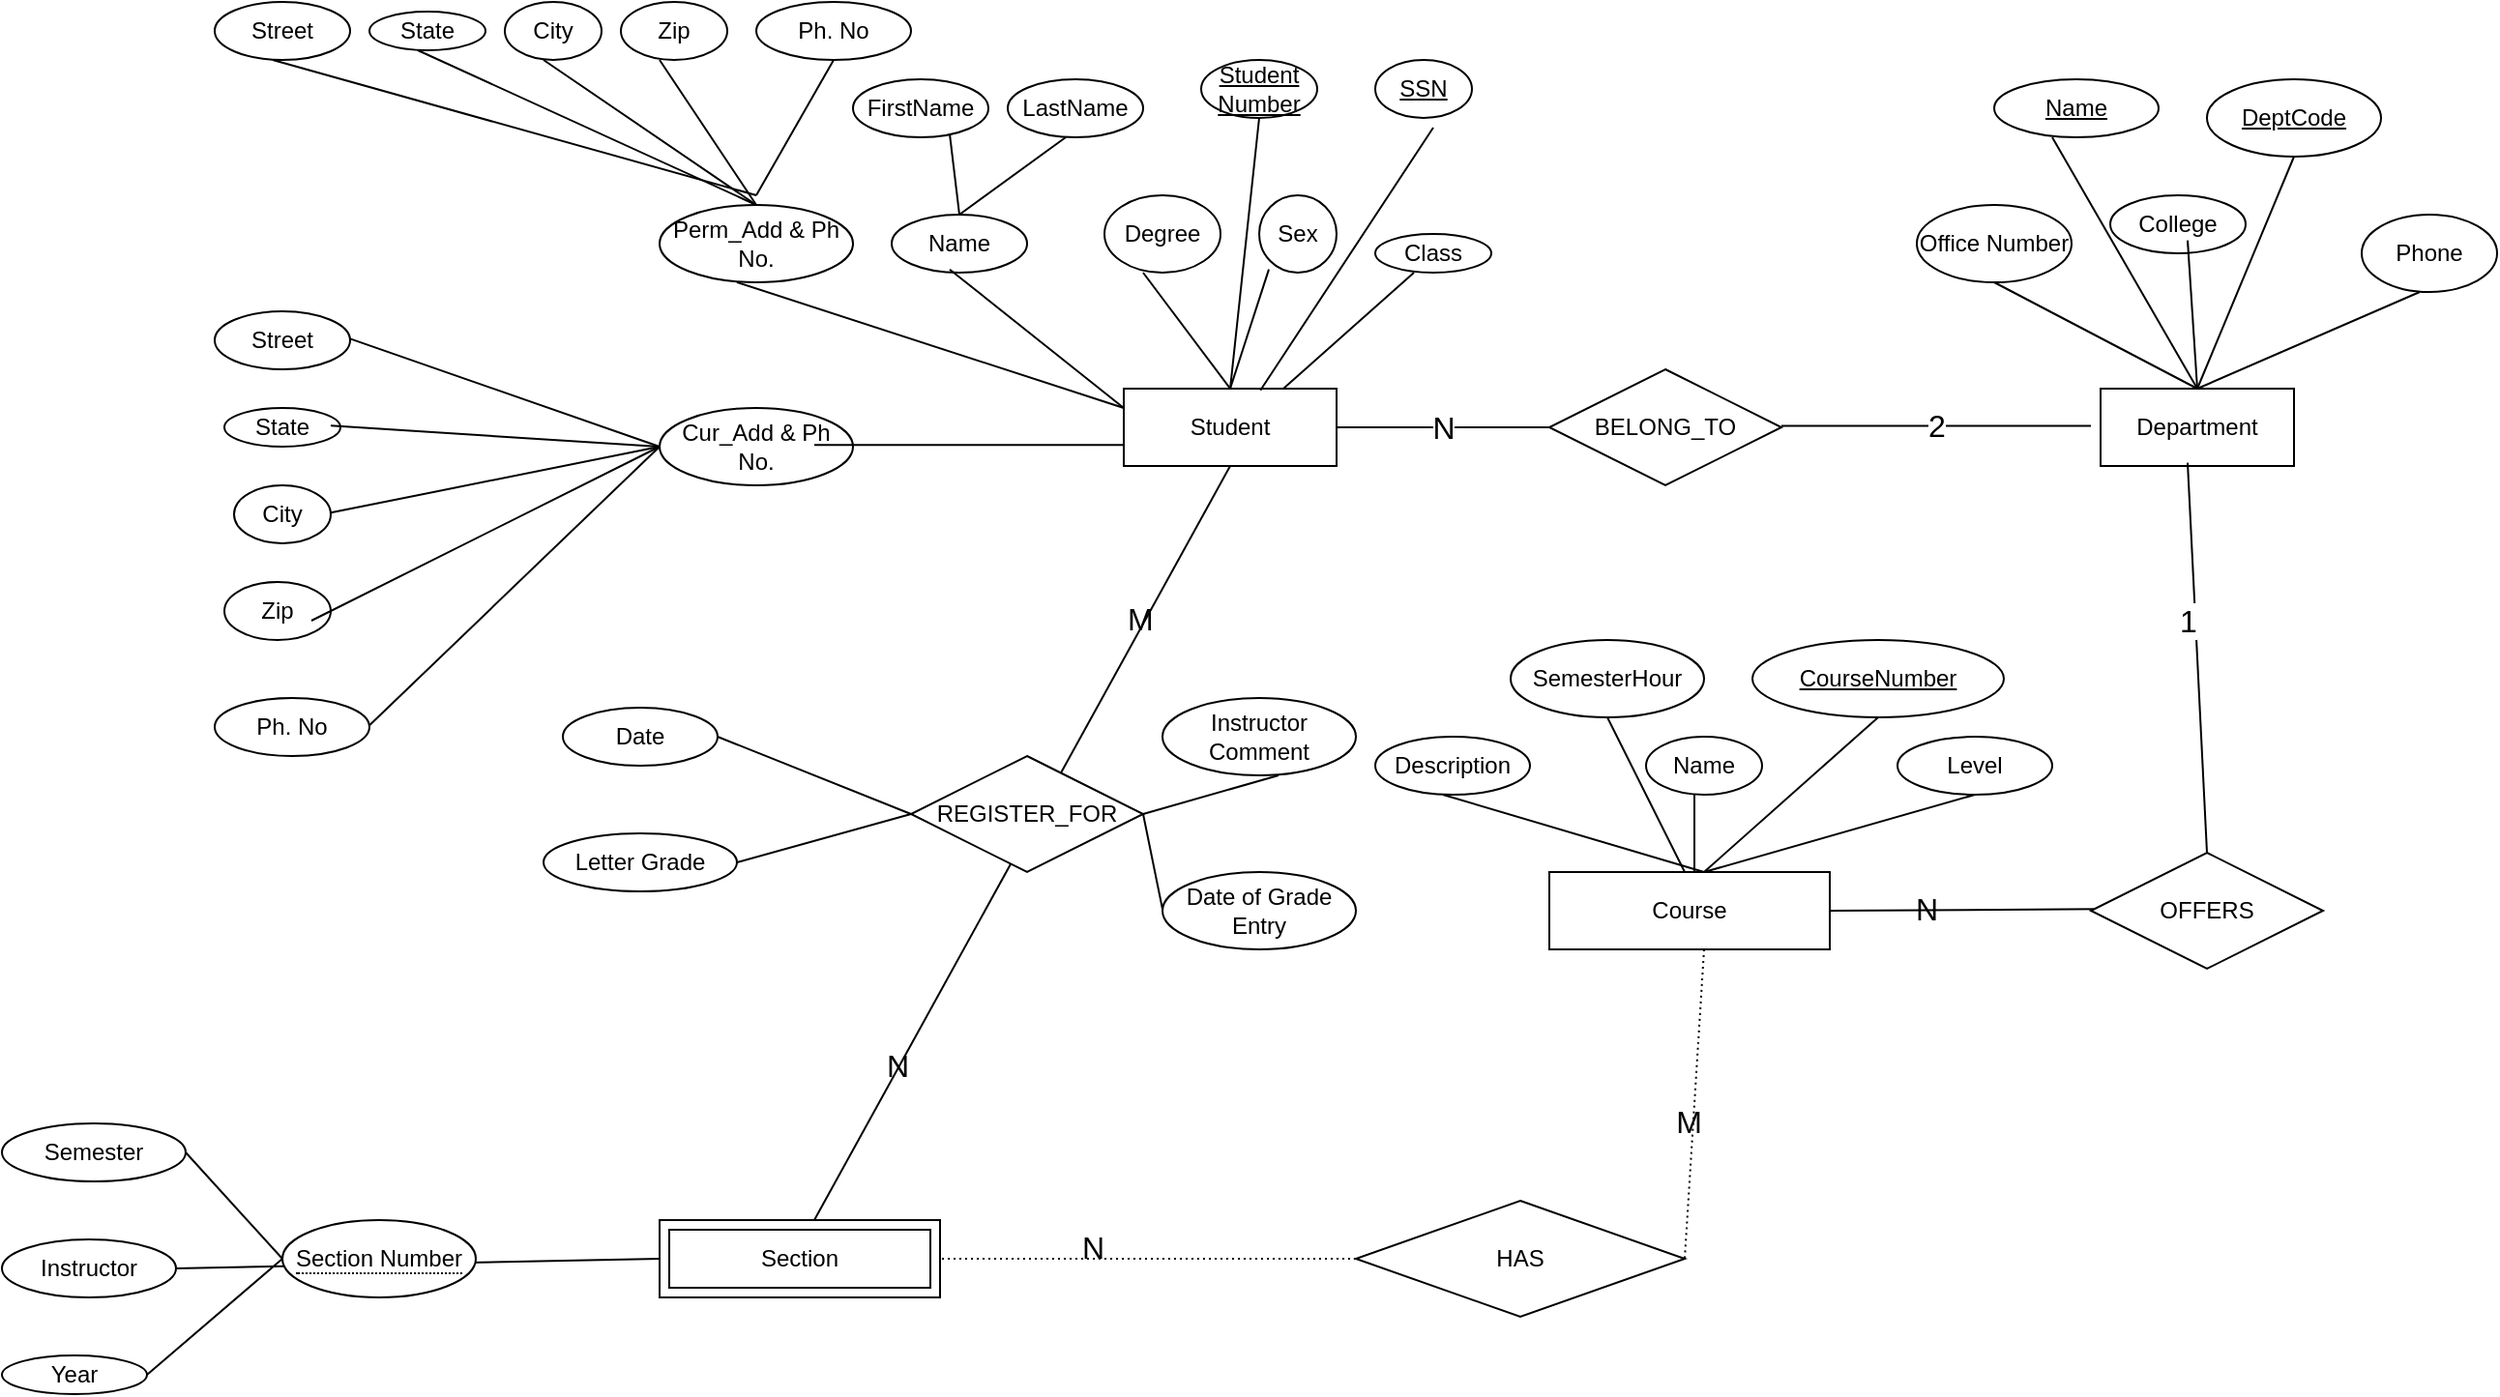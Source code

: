 <mxfile version="20.8.5" type="github">
  <diagram id="R2lEEEUBdFMjLlhIrx00" name="Page-1">
    <mxGraphModel dx="2287" dy="791" grid="1" gridSize="10" guides="1" tooltips="1" connect="1" arrows="1" fold="1" page="1" pageScale="1" pageWidth="850" pageHeight="1100" math="0" shadow="0" extFonts="Permanent Marker^https://fonts.googleapis.com/css?family=Permanent+Marker">
      <root>
        <mxCell id="0" />
        <mxCell id="1" parent="0" />
        <mxCell id="n0H7bbWaxVHC4oSOojkI-2" value="Department" style="whiteSpace=wrap;html=1;align=center;" vertex="1" parent="1">
          <mxGeometry x="605" y="250" width="100" height="40" as="geometry" />
        </mxCell>
        <mxCell id="n0H7bbWaxVHC4oSOojkI-3" value="Student" style="whiteSpace=wrap;html=1;align=center;" vertex="1" parent="1">
          <mxGeometry x="100" y="250" width="110" height="40" as="geometry" />
        </mxCell>
        <mxCell id="n0H7bbWaxVHC4oSOojkI-6" value="Section" style="shape=ext;margin=3;double=1;whiteSpace=wrap;html=1;align=center;" vertex="1" parent="1">
          <mxGeometry x="-140" y="680" width="145" height="40" as="geometry" />
        </mxCell>
        <mxCell id="n0H7bbWaxVHC4oSOojkI-9" value="SSN" style="ellipse;whiteSpace=wrap;html=1;align=center;fontStyle=4;" vertex="1" parent="1">
          <mxGeometry x="230" y="80" width="50" height="30" as="geometry" />
        </mxCell>
        <mxCell id="n0H7bbWaxVHC4oSOojkI-10" value="Student Number" style="ellipse;whiteSpace=wrap;html=1;align=center;fontStyle=4;" vertex="1" parent="1">
          <mxGeometry x="140" y="80" width="60" height="30" as="geometry" />
        </mxCell>
        <mxCell id="n0H7bbWaxVHC4oSOojkI-12" value="Sex" style="ellipse;whiteSpace=wrap;html=1;align=center;" vertex="1" parent="1">
          <mxGeometry x="170" y="150" width="40" height="40" as="geometry" />
        </mxCell>
        <mxCell id="n0H7bbWaxVHC4oSOojkI-13" value="Degree" style="ellipse;whiteSpace=wrap;html=1;align=center;" vertex="1" parent="1">
          <mxGeometry x="90" y="150" width="60" height="40" as="geometry" />
        </mxCell>
        <mxCell id="n0H7bbWaxVHC4oSOojkI-14" value="Class" style="ellipse;whiteSpace=wrap;html=1;align=center;" vertex="1" parent="1">
          <mxGeometry x="230" y="170" width="60" height="20" as="geometry" />
        </mxCell>
        <mxCell id="n0H7bbWaxVHC4oSOojkI-15" value="Name" style="ellipse;whiteSpace=wrap;html=1;align=center;" vertex="1" parent="1">
          <mxGeometry x="-20" y="160" width="70" height="30" as="geometry" />
        </mxCell>
        <mxCell id="n0H7bbWaxVHC4oSOojkI-16" value="Perm_Add &amp;amp; Ph No." style="ellipse;whiteSpace=wrap;html=1;align=center;" vertex="1" parent="1">
          <mxGeometry x="-140" y="155" width="100" height="40" as="geometry" />
        </mxCell>
        <mxCell id="n0H7bbWaxVHC4oSOojkI-17" value="Cur_Add &amp;amp; Ph No." style="ellipse;whiteSpace=wrap;html=1;align=center;" vertex="1" parent="1">
          <mxGeometry x="-140" y="260" width="100" height="40" as="geometry" />
        </mxCell>
        <mxCell id="n0H7bbWaxVHC4oSOojkI-18" value="State" style="ellipse;whiteSpace=wrap;html=1;align=center;" vertex="1" parent="1">
          <mxGeometry x="-290" y="55" width="60" height="20" as="geometry" />
        </mxCell>
        <mxCell id="n0H7bbWaxVHC4oSOojkI-19" value="City" style="ellipse;whiteSpace=wrap;html=1;align=center;" vertex="1" parent="1">
          <mxGeometry x="-220" y="50" width="50" height="30" as="geometry" />
        </mxCell>
        <mxCell id="n0H7bbWaxVHC4oSOojkI-20" value="Zip" style="ellipse;whiteSpace=wrap;html=1;align=center;" vertex="1" parent="1">
          <mxGeometry x="-160" y="50" width="55" height="30" as="geometry" />
        </mxCell>
        <mxCell id="n0H7bbWaxVHC4oSOojkI-22" value="Ph. No" style="ellipse;whiteSpace=wrap;html=1;align=center;" vertex="1" parent="1">
          <mxGeometry x="-90" y="50" width="80" height="30" as="geometry" />
        </mxCell>
        <mxCell id="n0H7bbWaxVHC4oSOojkI-30" value="Street" style="ellipse;whiteSpace=wrap;html=1;align=center;" vertex="1" parent="1">
          <mxGeometry x="-370" y="50" width="70" height="30" as="geometry" />
        </mxCell>
        <mxCell id="n0H7bbWaxVHC4oSOojkI-31" value="" style="endArrow=none;html=1;rounded=0;entryX=0.5;entryY=1;entryDx=0;entryDy=0;" edge="1" parent="1" target="n0H7bbWaxVHC4oSOojkI-22">
          <mxGeometry relative="1" as="geometry">
            <mxPoint x="-90" y="150" as="sourcePoint" />
            <mxPoint y="100" as="targetPoint" />
          </mxGeometry>
        </mxCell>
        <mxCell id="n0H7bbWaxVHC4oSOojkI-32" value="" style="endArrow=none;html=1;rounded=0;entryX=0.5;entryY=0;entryDx=0;entryDy=0;" edge="1" parent="1" target="n0H7bbWaxVHC4oSOojkI-16">
          <mxGeometry relative="1" as="geometry">
            <mxPoint x="-140" y="80" as="sourcePoint" />
            <mxPoint x="20" y="80" as="targetPoint" />
          </mxGeometry>
        </mxCell>
        <mxCell id="n0H7bbWaxVHC4oSOojkI-34" value="" style="endArrow=none;html=1;rounded=0;entryX=0.5;entryY=0;entryDx=0;entryDy=0;" edge="1" parent="1" target="n0H7bbWaxVHC4oSOojkI-16">
          <mxGeometry relative="1" as="geometry">
            <mxPoint x="-200" y="80" as="sourcePoint" />
            <mxPoint x="-40" y="80" as="targetPoint" />
          </mxGeometry>
        </mxCell>
        <mxCell id="n0H7bbWaxVHC4oSOojkI-35" value="" style="endArrow=none;html=1;rounded=0;entryX=0.5;entryY=0;entryDx=0;entryDy=0;" edge="1" parent="1" target="n0H7bbWaxVHC4oSOojkI-16">
          <mxGeometry relative="1" as="geometry">
            <mxPoint x="-265" y="75" as="sourcePoint" />
            <mxPoint x="-105" y="75" as="targetPoint" />
          </mxGeometry>
        </mxCell>
        <mxCell id="n0H7bbWaxVHC4oSOojkI-36" value="" style="endArrow=none;html=1;rounded=0;" edge="1" parent="1">
          <mxGeometry relative="1" as="geometry">
            <mxPoint x="-340" y="80" as="sourcePoint" />
            <mxPoint x="-90" y="150" as="targetPoint" />
          </mxGeometry>
        </mxCell>
        <mxCell id="n0H7bbWaxVHC4oSOojkI-37" value="FirstName" style="ellipse;whiteSpace=wrap;html=1;align=center;" vertex="1" parent="1">
          <mxGeometry x="-40" y="90" width="70" height="30" as="geometry" />
        </mxCell>
        <mxCell id="n0H7bbWaxVHC4oSOojkI-38" value="LastName" style="ellipse;whiteSpace=wrap;html=1;align=center;" vertex="1" parent="1">
          <mxGeometry x="40" y="90" width="70" height="30" as="geometry" />
        </mxCell>
        <mxCell id="n0H7bbWaxVHC4oSOojkI-39" value="" style="endArrow=none;html=1;rounded=0;entryX=0.5;entryY=0;entryDx=0;entryDy=0;" edge="1" parent="1" target="n0H7bbWaxVHC4oSOojkI-15">
          <mxGeometry relative="1" as="geometry">
            <mxPoint x="70" y="120" as="sourcePoint" />
            <mxPoint x="230" y="120" as="targetPoint" />
          </mxGeometry>
        </mxCell>
        <mxCell id="n0H7bbWaxVHC4oSOojkI-40" value="" style="endArrow=none;html=1;rounded=0;entryX=0.5;entryY=0;entryDx=0;entryDy=0;" edge="1" parent="1" target="n0H7bbWaxVHC4oSOojkI-15">
          <mxGeometry relative="1" as="geometry">
            <mxPoint x="10" y="118.33" as="sourcePoint" />
            <mxPoint x="170" y="118.33" as="targetPoint" />
          </mxGeometry>
        </mxCell>
        <mxCell id="n0H7bbWaxVHC4oSOojkI-41" value="" style="endArrow=none;html=1;rounded=0;entryX=0.5;entryY=0;entryDx=0;entryDy=0;" edge="1" parent="1" target="n0H7bbWaxVHC4oSOojkI-3">
          <mxGeometry relative="1" as="geometry">
            <mxPoint x="110" y="190" as="sourcePoint" />
            <mxPoint x="270" y="190" as="targetPoint" />
          </mxGeometry>
        </mxCell>
        <mxCell id="n0H7bbWaxVHC4oSOojkI-42" value="" style="endArrow=none;html=1;rounded=0;entryX=0.5;entryY=0;entryDx=0;entryDy=0;" edge="1" parent="1" target="n0H7bbWaxVHC4oSOojkI-3">
          <mxGeometry relative="1" as="geometry">
            <mxPoint x="170" y="110" as="sourcePoint" />
            <mxPoint x="330" y="110" as="targetPoint" />
          </mxGeometry>
        </mxCell>
        <mxCell id="n0H7bbWaxVHC4oSOojkI-44" value="" style="endArrow=none;html=1;rounded=0;entryX=0.642;entryY=0.021;entryDx=0;entryDy=0;entryPerimeter=0;" edge="1" parent="1" target="n0H7bbWaxVHC4oSOojkI-3">
          <mxGeometry relative="1" as="geometry">
            <mxPoint x="260" y="115" as="sourcePoint" />
            <mxPoint x="170" y="245" as="targetPoint" />
          </mxGeometry>
        </mxCell>
        <mxCell id="n0H7bbWaxVHC4oSOojkI-47" value="" style="endArrow=none;html=1;rounded=0;entryX=0.5;entryY=0;entryDx=0;entryDy=0;" edge="1" parent="1" target="n0H7bbWaxVHC4oSOojkI-3">
          <mxGeometry relative="1" as="geometry">
            <mxPoint x="175" y="188.33" as="sourcePoint" />
            <mxPoint x="335" y="188.33" as="targetPoint" />
          </mxGeometry>
        </mxCell>
        <mxCell id="n0H7bbWaxVHC4oSOojkI-48" value="" style="endArrow=none;html=1;rounded=0;entryX=0.75;entryY=0;entryDx=0;entryDy=0;" edge="1" parent="1" target="n0H7bbWaxVHC4oSOojkI-3">
          <mxGeometry relative="1" as="geometry">
            <mxPoint x="250" y="190" as="sourcePoint" />
            <mxPoint x="410" y="190" as="targetPoint" />
          </mxGeometry>
        </mxCell>
        <mxCell id="n0H7bbWaxVHC4oSOojkI-49" value="" style="endArrow=none;html=1;rounded=0;entryX=0;entryY=0.25;entryDx=0;entryDy=0;" edge="1" parent="1" target="n0H7bbWaxVHC4oSOojkI-3">
          <mxGeometry relative="1" as="geometry">
            <mxPoint x="10" y="188.33" as="sourcePoint" />
            <mxPoint x="170" y="188.33" as="targetPoint" />
          </mxGeometry>
        </mxCell>
        <mxCell id="n0H7bbWaxVHC4oSOojkI-50" value="" style="endArrow=none;html=1;rounded=0;entryX=0;entryY=0.25;entryDx=0;entryDy=0;" edge="1" parent="1" target="n0H7bbWaxVHC4oSOojkI-3">
          <mxGeometry relative="1" as="geometry">
            <mxPoint x="-100" y="195" as="sourcePoint" />
            <mxPoint x="60" y="195" as="targetPoint" />
          </mxGeometry>
        </mxCell>
        <mxCell id="n0H7bbWaxVHC4oSOojkI-51" value="" style="endArrow=none;html=1;rounded=0;" edge="1" parent="1">
          <mxGeometry relative="1" as="geometry">
            <mxPoint x="-60" y="279.17" as="sourcePoint" />
            <mxPoint x="100" y="279.17" as="targetPoint" />
          </mxGeometry>
        </mxCell>
        <mxCell id="n0H7bbWaxVHC4oSOojkI-52" value="Street" style="ellipse;whiteSpace=wrap;html=1;align=center;" vertex="1" parent="1">
          <mxGeometry x="-370" y="210" width="70" height="30" as="geometry" />
        </mxCell>
        <mxCell id="n0H7bbWaxVHC4oSOojkI-53" value="State" style="ellipse;whiteSpace=wrap;html=1;align=center;" vertex="1" parent="1">
          <mxGeometry x="-365" y="260" width="60" height="20" as="geometry" />
        </mxCell>
        <mxCell id="n0H7bbWaxVHC4oSOojkI-54" value="City" style="ellipse;whiteSpace=wrap;html=1;align=center;" vertex="1" parent="1">
          <mxGeometry x="-360" y="300" width="50" height="30" as="geometry" />
        </mxCell>
        <mxCell id="n0H7bbWaxVHC4oSOojkI-55" value="Zip" style="ellipse;whiteSpace=wrap;html=1;align=center;" vertex="1" parent="1">
          <mxGeometry x="-365" y="350" width="55" height="30" as="geometry" />
        </mxCell>
        <mxCell id="n0H7bbWaxVHC4oSOojkI-56" value="Ph. No" style="ellipse;whiteSpace=wrap;html=1;align=center;" vertex="1" parent="1">
          <mxGeometry x="-370" y="410" width="80" height="30" as="geometry" />
        </mxCell>
        <mxCell id="n0H7bbWaxVHC4oSOojkI-57" value="" style="endArrow=none;html=1;rounded=0;entryX=0;entryY=0.5;entryDx=0;entryDy=0;" edge="1" parent="1" target="n0H7bbWaxVHC4oSOojkI-17">
          <mxGeometry relative="1" as="geometry">
            <mxPoint x="-290" y="424.17" as="sourcePoint" />
            <mxPoint x="-130" y="424.17" as="targetPoint" />
          </mxGeometry>
        </mxCell>
        <mxCell id="n0H7bbWaxVHC4oSOojkI-58" value="" style="endArrow=none;html=1;rounded=0;" edge="1" parent="1">
          <mxGeometry relative="1" as="geometry">
            <mxPoint x="-320" y="370" as="sourcePoint" />
            <mxPoint x="-140" y="280" as="targetPoint" />
          </mxGeometry>
        </mxCell>
        <mxCell id="n0H7bbWaxVHC4oSOojkI-59" value="" style="endArrow=none;html=1;rounded=0;entryX=0;entryY=0.5;entryDx=0;entryDy=0;" edge="1" parent="1" target="n0H7bbWaxVHC4oSOojkI-17">
          <mxGeometry relative="1" as="geometry">
            <mxPoint x="-310" y="314.17" as="sourcePoint" />
            <mxPoint x="-150" y="314.17" as="targetPoint" />
          </mxGeometry>
        </mxCell>
        <mxCell id="n0H7bbWaxVHC4oSOojkI-60" value="" style="endArrow=none;html=1;rounded=0;" edge="1" parent="1">
          <mxGeometry relative="1" as="geometry">
            <mxPoint x="-310" y="269.17" as="sourcePoint" />
            <mxPoint x="-140" y="280" as="targetPoint" />
          </mxGeometry>
        </mxCell>
        <mxCell id="n0H7bbWaxVHC4oSOojkI-61" value="" style="endArrow=none;html=1;rounded=0;entryX=0;entryY=0.5;entryDx=0;entryDy=0;" edge="1" parent="1" target="n0H7bbWaxVHC4oSOojkI-17">
          <mxGeometry relative="1" as="geometry">
            <mxPoint x="-300" y="224.17" as="sourcePoint" />
            <mxPoint x="-140" y="224.17" as="targetPoint" />
          </mxGeometry>
        </mxCell>
        <mxCell id="n0H7bbWaxVHC4oSOojkI-64" value="DeptCode" style="ellipse;whiteSpace=wrap;html=1;align=center;fontStyle=4;" vertex="1" parent="1">
          <mxGeometry x="660" y="90" width="90" height="40" as="geometry" />
        </mxCell>
        <mxCell id="n0H7bbWaxVHC4oSOojkI-66" value="Phone" style="ellipse;whiteSpace=wrap;html=1;align=center;" vertex="1" parent="1">
          <mxGeometry x="740" y="160" width="70" height="40" as="geometry" />
        </mxCell>
        <mxCell id="n0H7bbWaxVHC4oSOojkI-67" value="Office Number" style="ellipse;whiteSpace=wrap;html=1;align=center;" vertex="1" parent="1">
          <mxGeometry x="510" y="155" width="80" height="40" as="geometry" />
        </mxCell>
        <mxCell id="n0H7bbWaxVHC4oSOojkI-68" value="Name" style="ellipse;whiteSpace=wrap;html=1;align=center;fontStyle=4;" vertex="1" parent="1">
          <mxGeometry x="550" y="90" width="85" height="30" as="geometry" />
        </mxCell>
        <mxCell id="n0H7bbWaxVHC4oSOojkI-69" value="College" style="ellipse;whiteSpace=wrap;html=1;align=center;" vertex="1" parent="1">
          <mxGeometry x="610" y="150" width="70" height="30" as="geometry" />
        </mxCell>
        <mxCell id="n0H7bbWaxVHC4oSOojkI-73" value="" style="endArrow=none;html=1;rounded=0;entryX=0.5;entryY=0;entryDx=0;entryDy=0;" edge="1" parent="1" target="n0H7bbWaxVHC4oSOojkI-2">
          <mxGeometry relative="1" as="geometry">
            <mxPoint x="770" y="200" as="sourcePoint" />
            <mxPoint x="930" y="200" as="targetPoint" />
          </mxGeometry>
        </mxCell>
        <mxCell id="n0H7bbWaxVHC4oSOojkI-74" value="" style="endArrow=none;html=1;rounded=0;entryX=0.5;entryY=0;entryDx=0;entryDy=0;" edge="1" parent="1" target="n0H7bbWaxVHC4oSOojkI-2">
          <mxGeometry relative="1" as="geometry">
            <mxPoint x="650" y="173.33" as="sourcePoint" />
            <mxPoint x="810" y="173.33" as="targetPoint" />
          </mxGeometry>
        </mxCell>
        <mxCell id="n0H7bbWaxVHC4oSOojkI-75" value="" style="endArrow=none;html=1;rounded=0;entryX=0.5;entryY=0;entryDx=0;entryDy=0;" edge="1" parent="1" target="n0H7bbWaxVHC4oSOojkI-2">
          <mxGeometry relative="1" as="geometry">
            <mxPoint x="705" y="130" as="sourcePoint" />
            <mxPoint x="865" y="130" as="targetPoint" />
          </mxGeometry>
        </mxCell>
        <mxCell id="n0H7bbWaxVHC4oSOojkI-76" value="" style="endArrow=none;html=1;rounded=0;entryX=0.5;entryY=0;entryDx=0;entryDy=0;" edge="1" parent="1" target="n0H7bbWaxVHC4oSOojkI-2">
          <mxGeometry relative="1" as="geometry">
            <mxPoint x="580" y="120" as="sourcePoint" />
            <mxPoint x="740" y="120" as="targetPoint" />
          </mxGeometry>
        </mxCell>
        <mxCell id="n0H7bbWaxVHC4oSOojkI-77" value="" style="endArrow=none;html=1;rounded=0;entryX=0.5;entryY=0;entryDx=0;entryDy=0;" edge="1" parent="1" target="n0H7bbWaxVHC4oSOojkI-2">
          <mxGeometry relative="1" as="geometry">
            <mxPoint x="550" y="195" as="sourcePoint" />
            <mxPoint x="710" y="195" as="targetPoint" />
          </mxGeometry>
        </mxCell>
        <mxCell id="n0H7bbWaxVHC4oSOojkI-83" value="Name" style="ellipse;whiteSpace=wrap;html=1;align=center;" vertex="1" parent="1">
          <mxGeometry x="370" y="430" width="60" height="30" as="geometry" />
        </mxCell>
        <mxCell id="n0H7bbWaxVHC4oSOojkI-84" value="CourseNumber" style="ellipse;whiteSpace=wrap;html=1;align=center;fontStyle=4;" vertex="1" parent="1">
          <mxGeometry x="425" y="380" width="130" height="40" as="geometry" />
        </mxCell>
        <mxCell id="n0H7bbWaxVHC4oSOojkI-86" value="Description" style="ellipse;whiteSpace=wrap;html=1;align=center;" vertex="1" parent="1">
          <mxGeometry x="230" y="430" width="80" height="30" as="geometry" />
        </mxCell>
        <mxCell id="n0H7bbWaxVHC4oSOojkI-87" value="SemesterHour" style="ellipse;whiteSpace=wrap;html=1;align=center;" vertex="1" parent="1">
          <mxGeometry x="300" y="380" width="100" height="40" as="geometry" />
        </mxCell>
        <mxCell id="n0H7bbWaxVHC4oSOojkI-88" value="Level" style="ellipse;whiteSpace=wrap;html=1;align=center;" vertex="1" parent="1">
          <mxGeometry x="500" y="430" width="80" height="30" as="geometry" />
        </mxCell>
        <mxCell id="n0H7bbWaxVHC4oSOojkI-95" value="" style="endArrow=none;html=1;rounded=0;" edge="1" parent="1">
          <mxGeometry relative="1" as="geometry">
            <mxPoint x="350" y="420" as="sourcePoint" />
            <mxPoint x="390" y="500" as="targetPoint" />
          </mxGeometry>
        </mxCell>
        <mxCell id="n0H7bbWaxVHC4oSOojkI-96" value="" style="endArrow=none;html=1;rounded=0;entryX=0.5;entryY=0;entryDx=0;entryDy=0;" edge="1" parent="1">
          <mxGeometry relative="1" as="geometry">
            <mxPoint x="540" y="460" as="sourcePoint" />
            <mxPoint x="400" y="500" as="targetPoint" />
          </mxGeometry>
        </mxCell>
        <mxCell id="n0H7bbWaxVHC4oSOojkI-97" value="" style="endArrow=none;html=1;rounded=0;" edge="1" parent="1">
          <mxGeometry relative="1" as="geometry">
            <mxPoint x="395" y="460" as="sourcePoint" />
            <mxPoint x="395" y="500" as="targetPoint" />
          </mxGeometry>
        </mxCell>
        <mxCell id="n0H7bbWaxVHC4oSOojkI-98" value="" style="endArrow=none;html=1;rounded=0;entryX=0.5;entryY=0;entryDx=0;entryDy=0;" edge="1" parent="1">
          <mxGeometry relative="1" as="geometry">
            <mxPoint x="490" y="420" as="sourcePoint" />
            <mxPoint x="400" y="500" as="targetPoint" />
          </mxGeometry>
        </mxCell>
        <mxCell id="n0H7bbWaxVHC4oSOojkI-99" value="" style="endArrow=none;html=1;rounded=0;entryX=0.5;entryY=0;entryDx=0;entryDy=0;" edge="1" parent="1">
          <mxGeometry relative="1" as="geometry">
            <mxPoint x="265" y="460" as="sourcePoint" />
            <mxPoint x="400" y="500" as="targetPoint" />
          </mxGeometry>
        </mxCell>
        <mxCell id="n0H7bbWaxVHC4oSOojkI-104" value="HAS" style="shape=rhombus;perimeter=rhombusPerimeter;whiteSpace=wrap;html=1;align=center;" vertex="1" parent="1">
          <mxGeometry x="220" y="670" width="170" height="60" as="geometry" />
        </mxCell>
        <mxCell id="n0H7bbWaxVHC4oSOojkI-113" value="" style="endArrow=none;html=1;rounded=0;dashed=1;dashPattern=1 2;entryX=1;entryY=0.5;entryDx=0;entryDy=0;exitX=0;exitY=0.5;exitDx=0;exitDy=0;" edge="1" parent="1" source="n0H7bbWaxVHC4oSOojkI-104" target="n0H7bbWaxVHC4oSOojkI-6">
          <mxGeometry relative="1" as="geometry">
            <mxPoint x="40" y="640" as="sourcePoint" />
            <mxPoint x="200" y="640" as="targetPoint" />
          </mxGeometry>
        </mxCell>
        <mxCell id="n0H7bbWaxVHC4oSOojkI-114" value="N" style="resizable=0;html=1;align=right;verticalAlign=bottom;fontSize=16;" connectable="0" vertex="1" parent="n0H7bbWaxVHC4oSOojkI-113">
          <mxGeometry x="1" relative="1" as="geometry">
            <mxPoint x="85" y="5" as="offset" />
          </mxGeometry>
        </mxCell>
        <mxCell id="n0H7bbWaxVHC4oSOojkI-115" value="" style="endArrow=none;html=1;rounded=0;dashed=1;dashPattern=1 2;entryX=1;entryY=0.5;entryDx=0;entryDy=0;exitX=0.5;exitY=1;exitDx=0;exitDy=0;" edge="1" parent="1" target="n0H7bbWaxVHC4oSOojkI-104">
          <mxGeometry relative="1" as="geometry">
            <mxPoint x="400" y="540" as="sourcePoint" />
            <mxPoint x="430" y="610" as="targetPoint" />
          </mxGeometry>
        </mxCell>
        <mxCell id="n0H7bbWaxVHC4oSOojkI-116" value="M" style="resizable=0;html=1;align=right;verticalAlign=bottom;fontSize=16;" connectable="0" vertex="1" parent="n0H7bbWaxVHC4oSOojkI-115">
          <mxGeometry x="1" relative="1" as="geometry">
            <mxPoint x="10" y="-60" as="offset" />
          </mxGeometry>
        </mxCell>
        <mxCell id="n0H7bbWaxVHC4oSOojkI-117" value="Semester" style="ellipse;whiteSpace=wrap;html=1;align=center;" vertex="1" parent="1">
          <mxGeometry x="-480" y="630" width="95" height="30" as="geometry" />
        </mxCell>
        <mxCell id="n0H7bbWaxVHC4oSOojkI-118" value="Year" style="ellipse;whiteSpace=wrap;html=1;align=center;" vertex="1" parent="1">
          <mxGeometry x="-480" y="750" width="75" height="20" as="geometry" />
        </mxCell>
        <mxCell id="n0H7bbWaxVHC4oSOojkI-122" value="Instructor" style="ellipse;whiteSpace=wrap;html=1;align=center;" vertex="1" parent="1">
          <mxGeometry x="-480" y="690" width="90" height="30" as="geometry" />
        </mxCell>
        <mxCell id="n0H7bbWaxVHC4oSOojkI-124" value="" style="endArrow=none;html=1;rounded=0;exitX=0;exitY=0.5;exitDx=0;exitDy=0;entryX=1;entryY=0.5;entryDx=0;entryDy=0;" edge="1" parent="1" source="n0H7bbWaxVHC4oSOojkI-154" target="n0H7bbWaxVHC4oSOojkI-118">
          <mxGeometry relative="1" as="geometry">
            <mxPoint x="-140" y="710" as="sourcePoint" />
            <mxPoint x="-400" y="760" as="targetPoint" />
          </mxGeometry>
        </mxCell>
        <mxCell id="n0H7bbWaxVHC4oSOojkI-125" value="" style="endArrow=none;html=1;rounded=0;entryX=0;entryY=0.5;entryDx=0;entryDy=0;exitX=1;exitY=0.5;exitDx=0;exitDy=0;" edge="1" parent="1" source="n0H7bbWaxVHC4oSOojkI-117" target="n0H7bbWaxVHC4oSOojkI-154">
          <mxGeometry relative="1" as="geometry">
            <mxPoint x="-10" y="530" as="sourcePoint" />
            <mxPoint x="150" y="530" as="targetPoint" />
          </mxGeometry>
        </mxCell>
        <mxCell id="n0H7bbWaxVHC4oSOojkI-126" value="" style="endArrow=none;html=1;rounded=0;exitX=1;exitY=0.5;exitDx=0;exitDy=0;" edge="1" parent="1" source="n0H7bbWaxVHC4oSOojkI-122">
          <mxGeometry relative="1" as="geometry">
            <mxPoint x="-20" y="490" as="sourcePoint" />
            <mxPoint x="-140" y="700" as="targetPoint" />
          </mxGeometry>
        </mxCell>
        <mxCell id="n0H7bbWaxVHC4oSOojkI-130" value="" style="endArrow=none;html=1;rounded=0;exitX=0.5;exitY=1;exitDx=0;exitDy=0;" edge="1" parent="1" source="n0H7bbWaxVHC4oSOojkI-3">
          <mxGeometry relative="1" as="geometry">
            <mxPoint x="280" y="480" as="sourcePoint" />
            <mxPoint x="-60" y="680" as="targetPoint" />
          </mxGeometry>
        </mxCell>
        <mxCell id="n0H7bbWaxVHC4oSOojkI-131" value="M" style="resizable=0;html=1;align=left;verticalAlign=bottom;fontSize=16;" connectable="0" vertex="1" parent="n0H7bbWaxVHC4oSOojkI-130">
          <mxGeometry x="-1" relative="1" as="geometry">
            <mxPoint x="-55" y="90" as="offset" />
          </mxGeometry>
        </mxCell>
        <mxCell id="n0H7bbWaxVHC4oSOojkI-132" value="N" style="resizable=0;html=1;align=right;verticalAlign=bottom;fontSize=16;" connectable="0" vertex="1" parent="n0H7bbWaxVHC4oSOojkI-130">
          <mxGeometry x="1" relative="1" as="geometry">
            <mxPoint x="50" y="-69" as="offset" />
          </mxGeometry>
        </mxCell>
        <mxCell id="n0H7bbWaxVHC4oSOojkI-134" value="REGISTER_FOR" style="shape=rhombus;perimeter=rhombusPerimeter;whiteSpace=wrap;html=1;align=center;" vertex="1" parent="1">
          <mxGeometry x="-10" y="440" width="120" height="60" as="geometry" />
        </mxCell>
        <mxCell id="n0H7bbWaxVHC4oSOojkI-136" value="Date" style="ellipse;whiteSpace=wrap;html=1;align=center;" vertex="1" parent="1">
          <mxGeometry x="-190" y="415" width="80" height="30" as="geometry" />
        </mxCell>
        <mxCell id="n0H7bbWaxVHC4oSOojkI-137" value="Letter Grade" style="ellipse;whiteSpace=wrap;html=1;align=center;" vertex="1" parent="1">
          <mxGeometry x="-200" y="480" width="100" height="30" as="geometry" />
        </mxCell>
        <mxCell id="n0H7bbWaxVHC4oSOojkI-138" value="Date of Grade Entry" style="ellipse;whiteSpace=wrap;html=1;align=center;" vertex="1" parent="1">
          <mxGeometry x="120" y="500" width="100" height="40" as="geometry" />
        </mxCell>
        <mxCell id="n0H7bbWaxVHC4oSOojkI-140" value="Instructor Comment" style="ellipse;whiteSpace=wrap;html=1;align=center;" vertex="1" parent="1">
          <mxGeometry x="120" y="410" width="100" height="40" as="geometry" />
        </mxCell>
        <mxCell id="n0H7bbWaxVHC4oSOojkI-141" value="" style="endArrow=none;html=1;rounded=0;exitX=1;exitY=0.5;exitDx=0;exitDy=0;" edge="1" parent="1" source="n0H7bbWaxVHC4oSOojkI-134">
          <mxGeometry relative="1" as="geometry">
            <mxPoint x="80" y="490" as="sourcePoint" />
            <mxPoint x="120" y="519.17" as="targetPoint" />
          </mxGeometry>
        </mxCell>
        <mxCell id="n0H7bbWaxVHC4oSOojkI-142" value="" style="endArrow=none;html=1;rounded=0;entryX=1;entryY=0.5;entryDx=0;entryDy=0;" edge="1" parent="1" target="n0H7bbWaxVHC4oSOojkI-134">
          <mxGeometry relative="1" as="geometry">
            <mxPoint x="180" y="450" as="sourcePoint" />
            <mxPoint x="340" y="450" as="targetPoint" />
          </mxGeometry>
        </mxCell>
        <mxCell id="n0H7bbWaxVHC4oSOojkI-143" value="" style="endArrow=none;html=1;rounded=0;entryX=0;entryY=0.5;entryDx=0;entryDy=0;exitX=1;exitY=0.5;exitDx=0;exitDy=0;" edge="1" parent="1" source="n0H7bbWaxVHC4oSOojkI-137" target="n0H7bbWaxVHC4oSOojkI-134">
          <mxGeometry relative="1" as="geometry">
            <mxPoint x="-17.5" y="494.17" as="sourcePoint" />
            <mxPoint x="142.5" y="494.17" as="targetPoint" />
          </mxGeometry>
        </mxCell>
        <mxCell id="n0H7bbWaxVHC4oSOojkI-144" value="" style="endArrow=none;html=1;rounded=0;entryX=0;entryY=0.5;entryDx=0;entryDy=0;" edge="1" parent="1" target="n0H7bbWaxVHC4oSOojkI-134">
          <mxGeometry relative="1" as="geometry">
            <mxPoint x="-110" y="430" as="sourcePoint" />
            <mxPoint x="50" y="430" as="targetPoint" />
          </mxGeometry>
        </mxCell>
        <mxCell id="n0H7bbWaxVHC4oSOojkI-150" value="" style="endArrow=none;html=1;rounded=0;entryX=1;entryY=0.5;entryDx=0;entryDy=0;" edge="1" parent="1" target="n0H7bbWaxVHC4oSOojkI-157">
          <mxGeometry relative="1" as="geometry">
            <mxPoint x="605" y="519.17" as="sourcePoint" />
            <mxPoint x="475" y="519.34" as="targetPoint" />
          </mxGeometry>
        </mxCell>
        <mxCell id="n0H7bbWaxVHC4oSOojkI-151" value="N" style="resizable=0;html=1;align=right;verticalAlign=bottom;fontSize=16;" connectable="0" vertex="1" parent="n0H7bbWaxVHC4oSOojkI-150">
          <mxGeometry x="1" relative="1" as="geometry">
            <mxPoint x="56" y="11" as="offset" />
          </mxGeometry>
        </mxCell>
        <mxCell id="n0H7bbWaxVHC4oSOojkI-152" value="OFFERS" style="shape=rhombus;perimeter=rhombusPerimeter;whiteSpace=wrap;html=1;align=center;" vertex="1" parent="1">
          <mxGeometry x="600" y="490" width="120" height="60" as="geometry" />
        </mxCell>
        <mxCell id="n0H7bbWaxVHC4oSOojkI-153" value="1" style="endArrow=none;html=1;rounded=0;entryX=0.5;entryY=0;entryDx=0;entryDy=0;fontSize=16;" edge="1" parent="1" target="n0H7bbWaxVHC4oSOojkI-152">
          <mxGeometry x="-0.192" y="-4" relative="1" as="geometry">
            <mxPoint x="650" y="288.33" as="sourcePoint" />
            <mxPoint x="810" y="288.33" as="targetPoint" />
            <mxPoint as="offset" />
          </mxGeometry>
        </mxCell>
        <mxCell id="n0H7bbWaxVHC4oSOojkI-154" value="&lt;span style=&quot;border-bottom: 1px dotted&quot;&gt;Section Number&lt;/span&gt;" style="ellipse;whiteSpace=wrap;html=1;align=center;" vertex="1" parent="1">
          <mxGeometry x="-335" y="680" width="100" height="40" as="geometry" />
        </mxCell>
        <mxCell id="n0H7bbWaxVHC4oSOojkI-157" value="Course" style="whiteSpace=wrap;html=1;align=center;" vertex="1" parent="1">
          <mxGeometry x="320" y="500" width="145" height="40" as="geometry" />
        </mxCell>
        <mxCell id="n0H7bbWaxVHC4oSOojkI-158" value="BELONG_TO" style="shape=rhombus;perimeter=rhombusPerimeter;whiteSpace=wrap;html=1;align=center;" vertex="1" parent="1">
          <mxGeometry x="320" y="240" width="120" height="60" as="geometry" />
        </mxCell>
        <mxCell id="n0H7bbWaxVHC4oSOojkI-159" value="N" style="endArrow=none;html=1;rounded=0;exitX=1;exitY=0.5;exitDx=0;exitDy=0;entryX=0;entryY=0.5;entryDx=0;entryDy=0;fontSize=16;" edge="1" parent="1" source="n0H7bbWaxVHC4oSOojkI-3" target="n0H7bbWaxVHC4oSOojkI-158">
          <mxGeometry relative="1" as="geometry">
            <mxPoint x="90" y="430" as="sourcePoint" />
            <mxPoint x="250" y="430" as="targetPoint" />
          </mxGeometry>
        </mxCell>
        <mxCell id="n0H7bbWaxVHC4oSOojkI-164" value="2" style="endArrow=none;html=1;rounded=0;fontSize=16;" edge="1" parent="1">
          <mxGeometry relative="1" as="geometry">
            <mxPoint x="440" y="269.23" as="sourcePoint" />
            <mxPoint x="600" y="269.23" as="targetPoint" />
          </mxGeometry>
        </mxCell>
      </root>
    </mxGraphModel>
  </diagram>
</mxfile>

